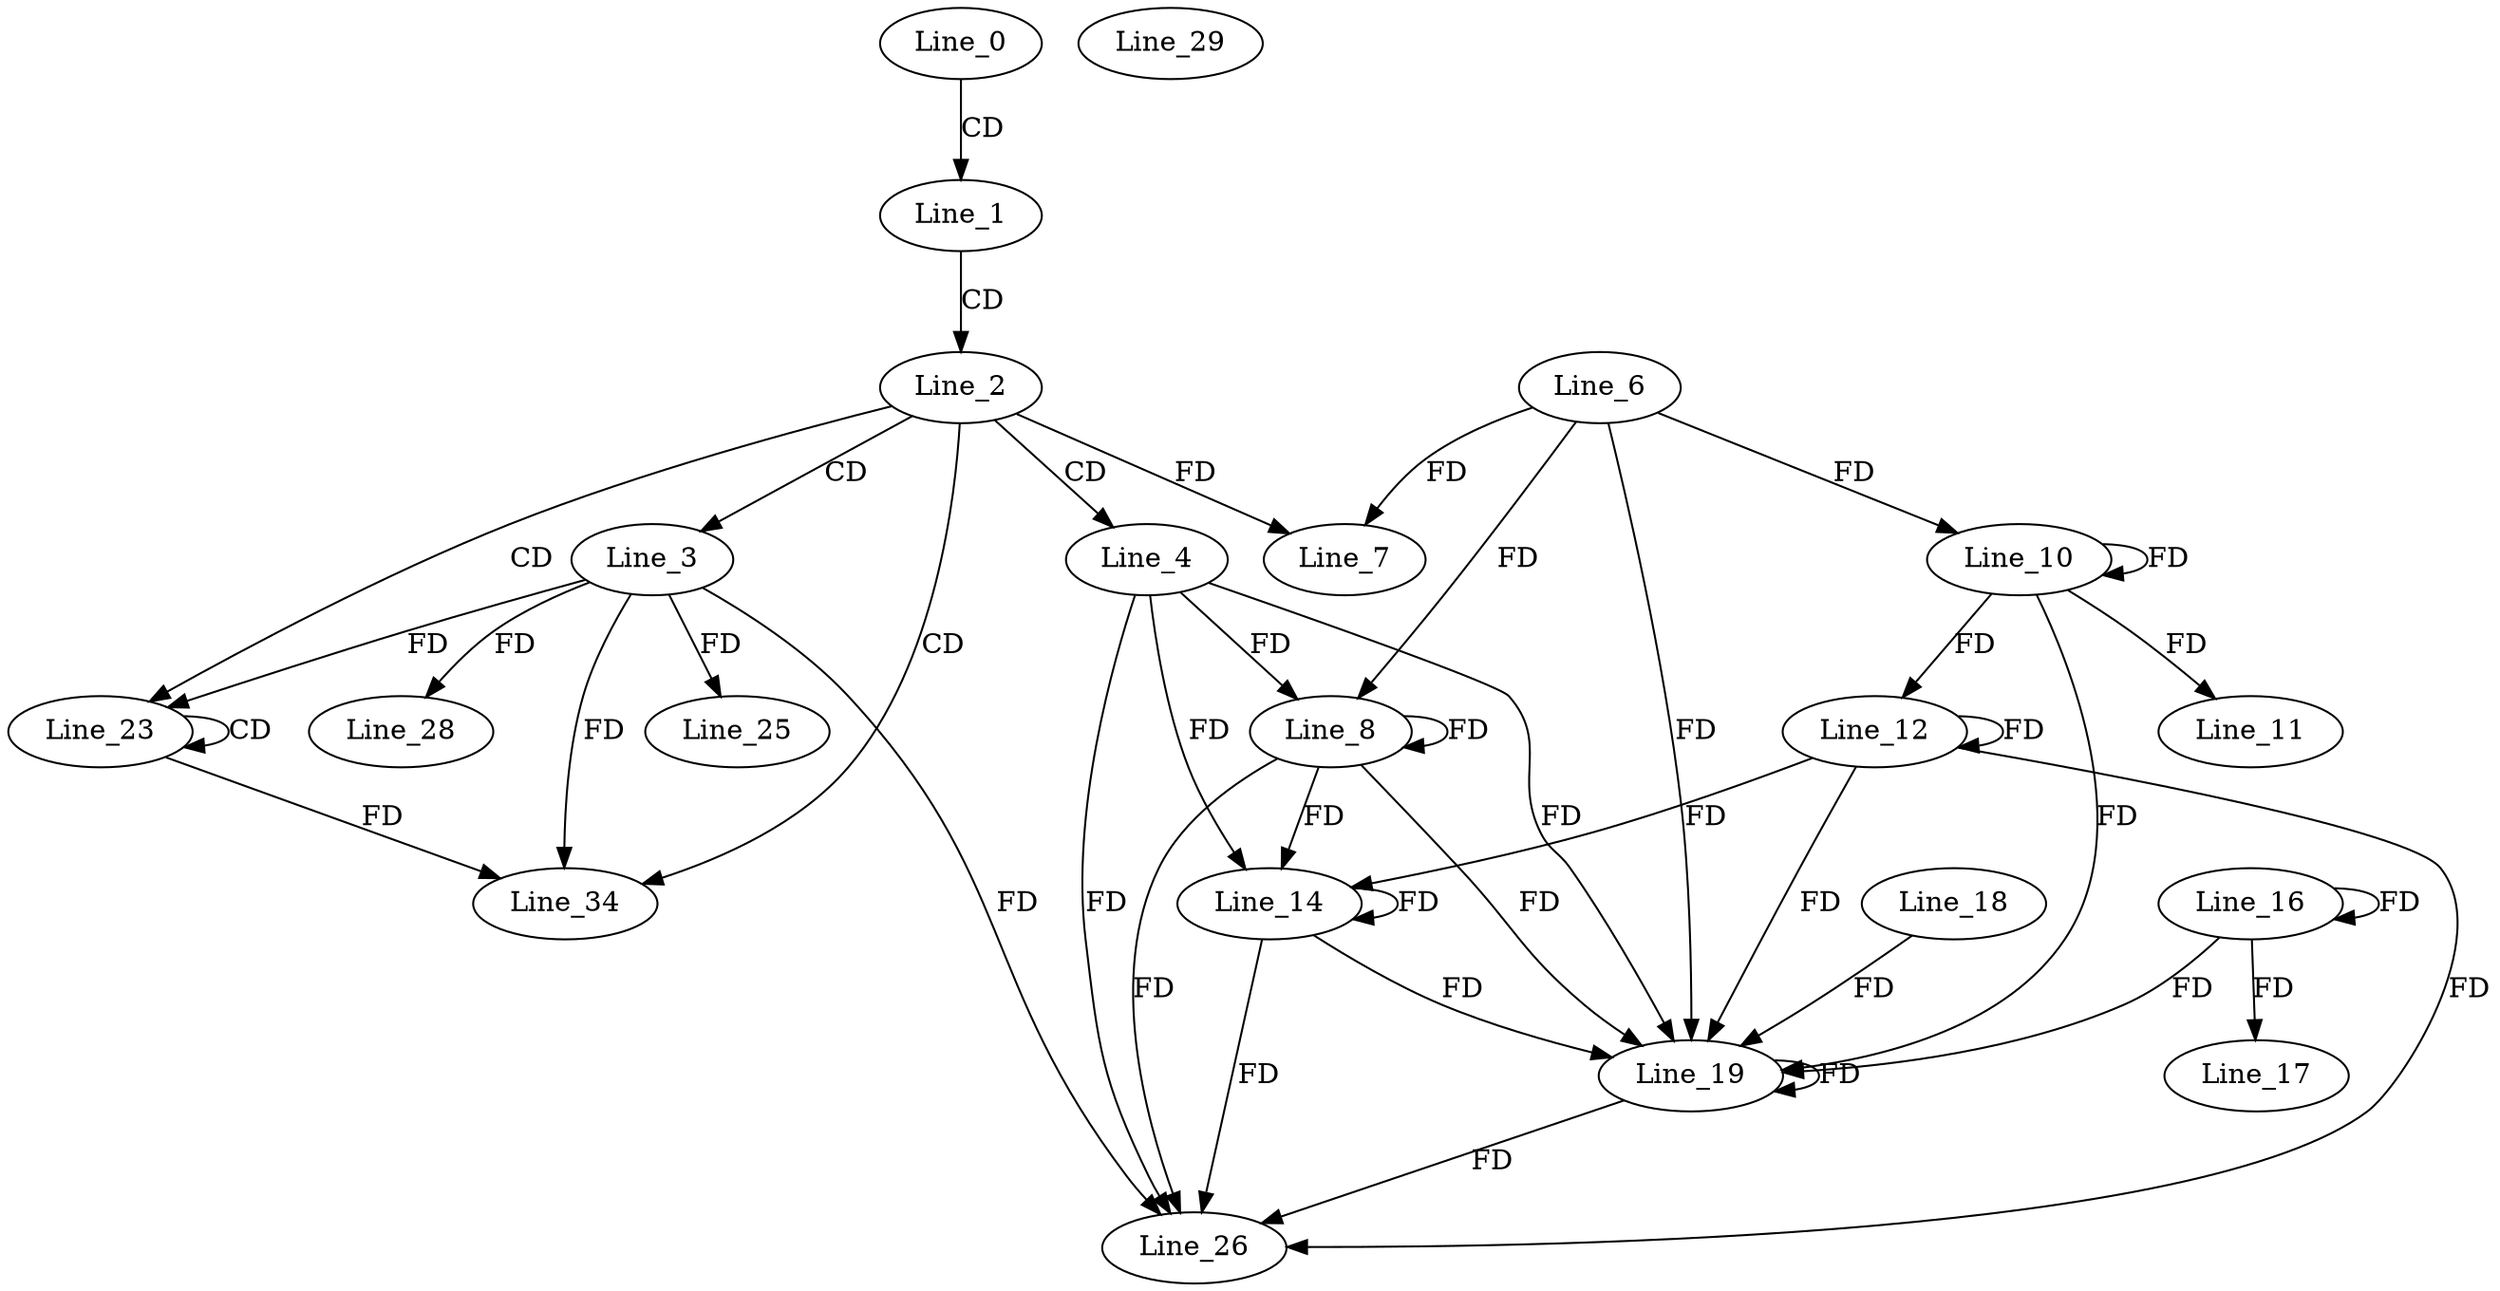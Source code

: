 digraph G {
  Line_0;
  Line_1;
  Line_2;
  Line_3;
  Line_4;
  Line_6;
  Line_7;
  Line_8;
  Line_10;
  Line_11;
  Line_12;
  Line_14;
  Line_16;
  Line_17;
  Line_19;
  Line_19;
  Line_18;
  Line_23;
  Line_23;
  Line_25;
  Line_26;
  Line_28;
  Line_29;
  Line_34;
  Line_0 -> Line_1 [ label="CD" ];
  Line_1 -> Line_2 [ label="CD" ];
  Line_2 -> Line_3 [ label="CD" ];
  Line_2 -> Line_4 [ label="CD" ];
  Line_6 -> Line_7 [ label="FD" ];
  Line_2 -> Line_7 [ label="FD" ];
  Line_4 -> Line_8 [ label="FD" ];
  Line_8 -> Line_8 [ label="FD" ];
  Line_6 -> Line_8 [ label="FD" ];
  Line_6 -> Line_10 [ label="FD" ];
  Line_10 -> Line_10 [ label="FD" ];
  Line_10 -> Line_11 [ label="FD" ];
  Line_12 -> Line_12 [ label="FD" ];
  Line_10 -> Line_12 [ label="FD" ];
  Line_4 -> Line_14 [ label="FD" ];
  Line_8 -> Line_14 [ label="FD" ];
  Line_12 -> Line_14 [ label="FD" ];
  Line_14 -> Line_14 [ label="FD" ];
  Line_16 -> Line_16 [ label="FD" ];
  Line_16 -> Line_17 [ label="FD" ];
  Line_4 -> Line_19 [ label="FD" ];
  Line_8 -> Line_19 [ label="FD" ];
  Line_12 -> Line_19 [ label="FD" ];
  Line_14 -> Line_19 [ label="FD" ];
  Line_19 -> Line_19 [ label="FD" ];
  Line_18 -> Line_19 [ label="FD" ];
  Line_6 -> Line_19 [ label="FD" ];
  Line_10 -> Line_19 [ label="FD" ];
  Line_16 -> Line_19 [ label="FD" ];
  Line_2 -> Line_23 [ label="CD" ];
  Line_23 -> Line_23 [ label="CD" ];
  Line_3 -> Line_23 [ label="FD" ];
  Line_3 -> Line_25 [ label="FD" ];
  Line_3 -> Line_26 [ label="FD" ];
  Line_4 -> Line_26 [ label="FD" ];
  Line_8 -> Line_26 [ label="FD" ];
  Line_12 -> Line_26 [ label="FD" ];
  Line_14 -> Line_26 [ label="FD" ];
  Line_19 -> Line_26 [ label="FD" ];
  Line_3 -> Line_28 [ label="FD" ];
  Line_2 -> Line_34 [ label="CD" ];
  Line_3 -> Line_34 [ label="FD" ];
  Line_23 -> Line_34 [ label="FD" ];
}
